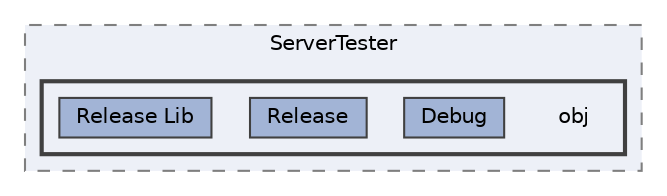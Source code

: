 digraph "C:/Users/m4ss/source/repos/mssevov18/ClientServerAPI/ClientServer-V2/ServerTester/obj"
{
 // LATEX_PDF_SIZE
  bgcolor="transparent";
  edge [fontname=Helvetica,fontsize=10,labelfontname=Helvetica,labelfontsize=10];
  node [fontname=Helvetica,fontsize=10,shape=box,height=0.2,width=0.4];
  compound=true
  subgraph clusterdir_6691eb772162ef570dbe31bfa4bb1e39 {
    graph [ bgcolor="#edf0f7", pencolor="grey50", label="ServerTester", fontname=Helvetica,fontsize=10 style="filled,dashed", URL="dir_6691eb772162ef570dbe31bfa4bb1e39.html",tooltip=""]
  subgraph clusterdir_37eb44dfc3396a09b43e1d02d4b58fec {
    graph [ bgcolor="#edf0f7", pencolor="grey25", label="", fontname=Helvetica,fontsize=10 style="filled,bold", URL="dir_37eb44dfc3396a09b43e1d02d4b58fec.html",tooltip=""]
    dir_37eb44dfc3396a09b43e1d02d4b58fec [shape=plaintext, label="obj"];
  dir_8cc55cdef6e66f962ec9473903713192 [label="Debug", fillcolor="#a2b4d6", color="grey25", style="filled", URL="dir_8cc55cdef6e66f962ec9473903713192.html",tooltip=""];
  dir_3bdab7a136b4289da087b85ead1f2ae2 [label="Release", fillcolor="#a2b4d6", color="grey25", style="filled", URL="dir_3bdab7a136b4289da087b85ead1f2ae2.html",tooltip=""];
  dir_2365c7ff098d533b66e1764ce34877d4 [label="Release Lib", fillcolor="#a2b4d6", color="grey25", style="filled", URL="dir_2365c7ff098d533b66e1764ce34877d4.html",tooltip=""];
  }
  }
}

